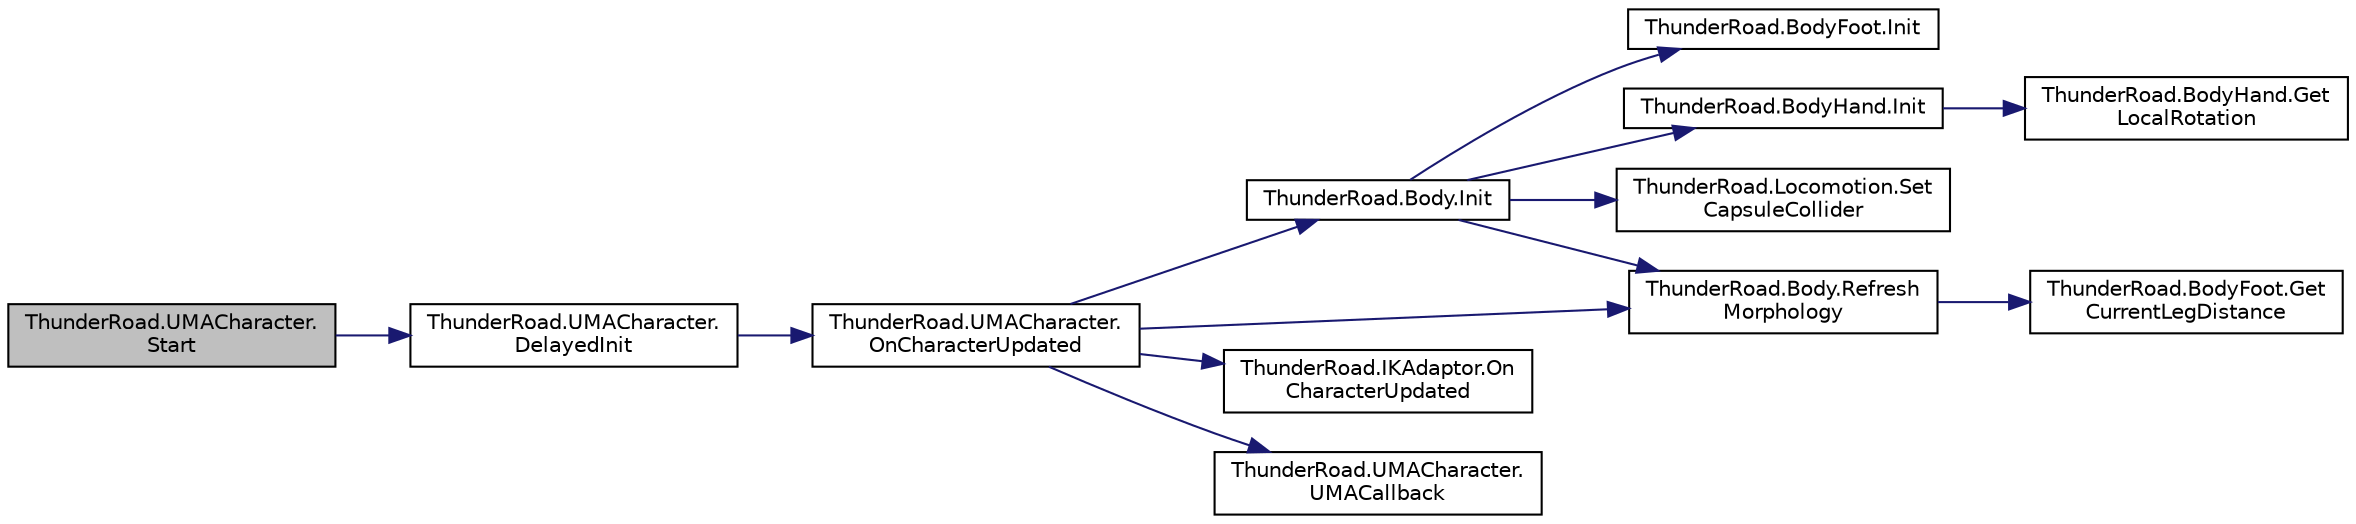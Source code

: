 digraph "ThunderRoad.UMACharacter.Start"
{
 // LATEX_PDF_SIZE
  edge [fontname="Helvetica",fontsize="10",labelfontname="Helvetica",labelfontsize="10"];
  node [fontname="Helvetica",fontsize="10",shape=record];
  rankdir="LR";
  Node1 [label="ThunderRoad.UMACharacter.\lStart",height=0.2,width=0.4,color="black", fillcolor="grey75", style="filled", fontcolor="black",tooltip="Starts this instance."];
  Node1 -> Node2 [color="midnightblue",fontsize="10",style="solid",fontname="Helvetica"];
  Node2 [label="ThunderRoad.UMACharacter.\lDelayedInit",height=0.2,width=0.4,color="black", fillcolor="white", style="filled",URL="$class_thunder_road_1_1_u_m_a_character.html#a98d83d8fb7f35a6fbfb2b859d288d7e2",tooltip="Delayeds the initialize."];
  Node2 -> Node3 [color="midnightblue",fontsize="10",style="solid",fontname="Helvetica"];
  Node3 [label="ThunderRoad.UMACharacter.\lOnCharacterUpdated",height=0.2,width=0.4,color="black", fillcolor="white", style="filled",URL="$class_thunder_road_1_1_u_m_a_character.html#a0cde00db8546463d9ae204d0743c307d",tooltip="Called when [character updated]."];
  Node3 -> Node4 [color="midnightblue",fontsize="10",style="solid",fontname="Helvetica"];
  Node4 [label="ThunderRoad.Body.Init",height=0.2,width=0.4,color="black", fillcolor="white", style="filled",URL="$class_thunder_road_1_1_body.html#a4d9032c0d561da731d54df4cb8a2f686",tooltip="Initializes this instance."];
  Node4 -> Node5 [color="midnightblue",fontsize="10",style="solid",fontname="Helvetica"];
  Node5 [label="ThunderRoad.BodyFoot.Init",height=0.2,width=0.4,color="black", fillcolor="white", style="filled",URL="$class_thunder_road_1_1_body_foot.html#a2b2b2f3030e7870025757ffcf265b094",tooltip="Initializes this instance."];
  Node4 -> Node6 [color="midnightblue",fontsize="10",style="solid",fontname="Helvetica"];
  Node6 [label="ThunderRoad.BodyHand.Init",height=0.2,width=0.4,color="black", fillcolor="white", style="filled",URL="$class_thunder_road_1_1_body_hand.html#ad4f8b383d3a78e5a8ef7ce9c5174a5ea",tooltip="Initializes this instance."];
  Node6 -> Node7 [color="midnightblue",fontsize="10",style="solid",fontname="Helvetica"];
  Node7 [label="ThunderRoad.BodyHand.Get\lLocalRotation",height=0.2,width=0.4,color="black", fillcolor="white", style="filled",URL="$class_thunder_road_1_1_body_hand.html#a6c9b30f266324cb6595069d708cf836a",tooltip="Gets the local rotation."];
  Node4 -> Node8 [color="midnightblue",fontsize="10",style="solid",fontname="Helvetica"];
  Node8 [label="ThunderRoad.Body.Refresh\lMorphology",height=0.2,width=0.4,color="black", fillcolor="white", style="filled",URL="$class_thunder_road_1_1_body.html#a748abb1ed963bf8646177b271d0e29ef",tooltip="Refreshes the morphology."];
  Node8 -> Node9 [color="midnightblue",fontsize="10",style="solid",fontname="Helvetica"];
  Node9 [label="ThunderRoad.BodyFoot.Get\lCurrentLegDistance",height=0.2,width=0.4,color="black", fillcolor="white", style="filled",URL="$class_thunder_road_1_1_body_foot.html#a178e6730dfb7dca7ae16c719e50ba866",tooltip="Gets the current leg distance."];
  Node4 -> Node10 [color="midnightblue",fontsize="10",style="solid",fontname="Helvetica"];
  Node10 [label="ThunderRoad.Locomotion.Set\lCapsuleCollider",height=0.2,width=0.4,color="black", fillcolor="white", style="filled",URL="$class_thunder_road_1_1_locomotion.html#a15ff1202536b7fe2aff9e892b223594c",tooltip="Sets the capsule collider."];
  Node3 -> Node11 [color="midnightblue",fontsize="10",style="solid",fontname="Helvetica"];
  Node11 [label="ThunderRoad.IKAdaptor.On\lCharacterUpdated",height=0.2,width=0.4,color="black", fillcolor="white", style="filled",URL="$class_thunder_road_1_1_i_k_adaptor.html#a39d6194c7d8c04d9ff067718a356f15d",tooltip="Called when [character updated]."];
  Node3 -> Node8 [color="midnightblue",fontsize="10",style="solid",fontname="Helvetica"];
  Node3 -> Node12 [color="midnightblue",fontsize="10",style="solid",fontname="Helvetica"];
  Node12 [label="ThunderRoad.UMACharacter.\lUMACallback",height=0.2,width=0.4,color="black", fillcolor="white", style="filled",URL="$class_thunder_road_1_1_u_m_a_character.html#a7928a5e8605f459511b2f630c0abf872",tooltip=" "];
}
